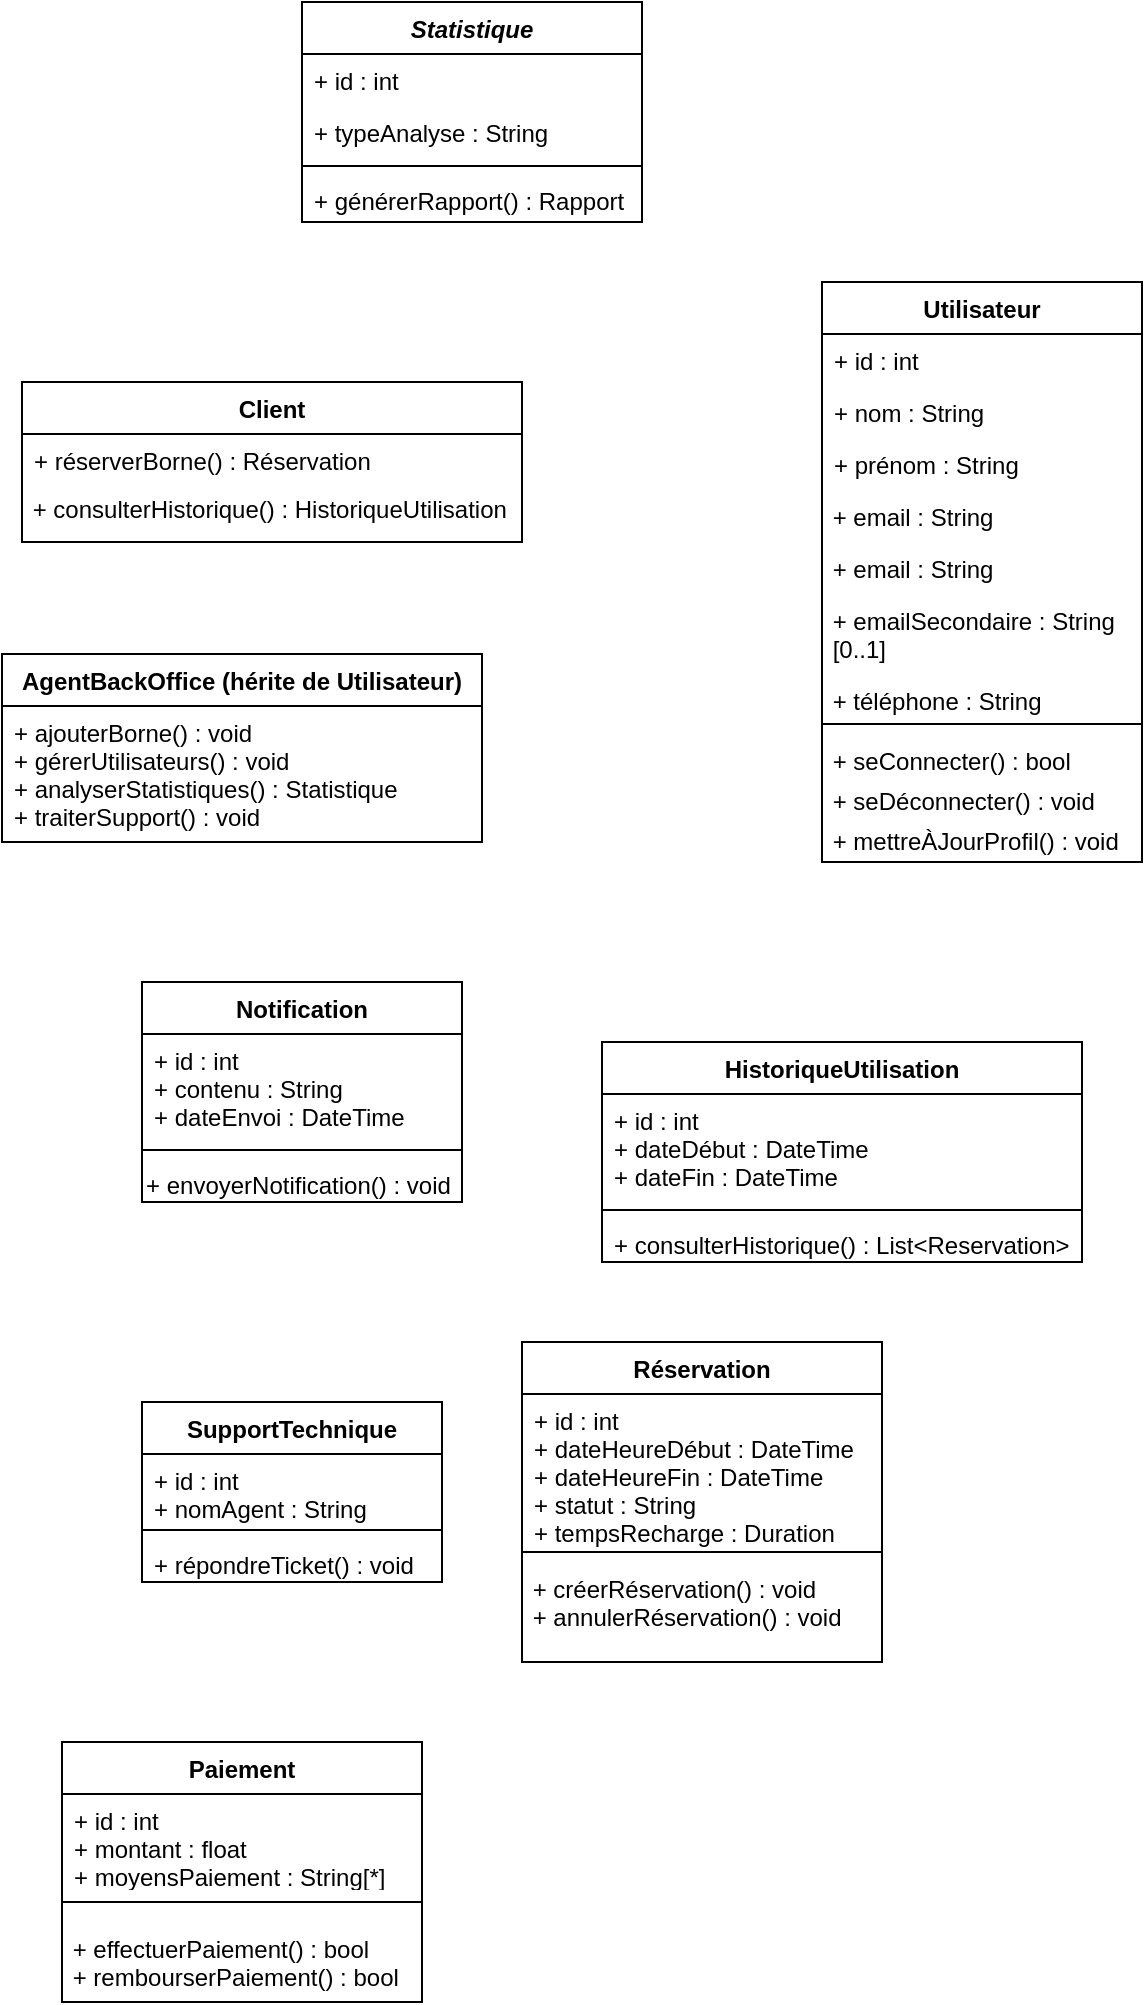 <mxfile version="27.0.2">
  <diagram id="C5RBs43oDa-KdzZeNtuy" name="Page-1">
    <mxGraphModel dx="1034" dy="570" grid="1" gridSize="10" guides="1" tooltips="1" connect="1" arrows="1" fold="1" page="1" pageScale="1" pageWidth="827" pageHeight="1169" math="0" shadow="0">
      <root>
        <mxCell id="WIyWlLk6GJQsqaUBKTNV-0" />
        <mxCell id="WIyWlLk6GJQsqaUBKTNV-1" parent="WIyWlLk6GJQsqaUBKTNV-0" />
        <mxCell id="zkfFHV4jXpPFQw0GAbJ--0" value="Statistique" style="swimlane;fontStyle=3;align=center;verticalAlign=top;childLayout=stackLayout;horizontal=1;startSize=26;horizontalStack=0;resizeParent=1;resizeLast=0;collapsible=1;marginBottom=0;rounded=0;shadow=0;strokeWidth=1;" parent="WIyWlLk6GJQsqaUBKTNV-1" vertex="1">
          <mxGeometry x="280" y="20" width="170" height="110" as="geometry">
            <mxRectangle x="230" y="140" width="160" height="26" as="alternateBounds" />
          </mxGeometry>
        </mxCell>
        <mxCell id="zkfFHV4jXpPFQw0GAbJ--1" value="+ id : int" style="text;align=left;verticalAlign=top;spacingLeft=4;spacingRight=4;overflow=hidden;rotatable=0;points=[[0,0.5],[1,0.5]];portConstraint=eastwest;" parent="zkfFHV4jXpPFQw0GAbJ--0" vertex="1">
          <mxGeometry y="26" width="170" height="26" as="geometry" />
        </mxCell>
        <mxCell id="zkfFHV4jXpPFQw0GAbJ--2" value="+ typeAnalyse : String" style="text;align=left;verticalAlign=top;spacingLeft=4;spacingRight=4;overflow=hidden;rotatable=0;points=[[0,0.5],[1,0.5]];portConstraint=eastwest;rounded=0;shadow=0;html=0;" parent="zkfFHV4jXpPFQw0GAbJ--0" vertex="1">
          <mxGeometry y="52" width="170" height="26" as="geometry" />
        </mxCell>
        <mxCell id="zkfFHV4jXpPFQw0GAbJ--4" value="" style="line;html=1;strokeWidth=1;align=left;verticalAlign=middle;spacingTop=-1;spacingLeft=3;spacingRight=3;rotatable=0;labelPosition=right;points=[];portConstraint=eastwest;" parent="zkfFHV4jXpPFQw0GAbJ--0" vertex="1">
          <mxGeometry y="78" width="170" height="8" as="geometry" />
        </mxCell>
        <mxCell id="zkfFHV4jXpPFQw0GAbJ--5" value="+ générerRapport() : Rapport" style="text;align=left;verticalAlign=top;spacingLeft=4;spacingRight=4;overflow=hidden;rotatable=0;points=[[0,0.5],[1,0.5]];portConstraint=eastwest;" parent="zkfFHV4jXpPFQw0GAbJ--0" vertex="1">
          <mxGeometry y="86" width="170" height="24" as="geometry" />
        </mxCell>
        <mxCell id="zkfFHV4jXpPFQw0GAbJ--6" value="HistoriqueUtilisation" style="swimlane;fontStyle=1;align=center;verticalAlign=top;childLayout=stackLayout;horizontal=1;startSize=26;horizontalStack=0;resizeParent=1;resizeLast=0;collapsible=1;marginBottom=0;rounded=0;shadow=0;strokeWidth=1;" parent="WIyWlLk6GJQsqaUBKTNV-1" vertex="1">
          <mxGeometry x="430" y="540" width="240" height="110" as="geometry">
            <mxRectangle x="130" y="380" width="160" height="26" as="alternateBounds" />
          </mxGeometry>
        </mxCell>
        <mxCell id="zkfFHV4jXpPFQw0GAbJ--7" value="+ id : int  &#xa;+ dateDébut : DateTime  &#xa;+ dateFin : DateTime" style="text;align=left;verticalAlign=top;spacingLeft=4;spacingRight=4;overflow=hidden;rotatable=0;points=[[0,0.5],[1,0.5]];portConstraint=eastwest;" parent="zkfFHV4jXpPFQw0GAbJ--6" vertex="1">
          <mxGeometry y="26" width="240" height="54" as="geometry" />
        </mxCell>
        <mxCell id="zkfFHV4jXpPFQw0GAbJ--9" value="" style="line;html=1;strokeWidth=1;align=left;verticalAlign=middle;spacingTop=-1;spacingLeft=3;spacingRight=3;rotatable=0;labelPosition=right;points=[];portConstraint=eastwest;" parent="zkfFHV4jXpPFQw0GAbJ--6" vertex="1">
          <mxGeometry y="80" width="240" height="8" as="geometry" />
        </mxCell>
        <mxCell id="zkfFHV4jXpPFQw0GAbJ--10" value="+ consulterHistorique() : List&lt;Reservation&gt;" style="text;align=left;verticalAlign=top;spacingLeft=4;spacingRight=4;overflow=hidden;rotatable=0;points=[[0,0.5],[1,0.5]];portConstraint=eastwest;fontStyle=0" parent="zkfFHV4jXpPFQw0GAbJ--6" vertex="1">
          <mxGeometry y="88" width="240" height="22" as="geometry" />
        </mxCell>
        <mxCell id="zkfFHV4jXpPFQw0GAbJ--13" value="Client" style="swimlane;fontStyle=1;align=center;verticalAlign=top;childLayout=stackLayout;horizontal=1;startSize=26;horizontalStack=0;resizeParent=1;resizeLast=0;collapsible=1;marginBottom=0;rounded=0;shadow=0;strokeWidth=1;" parent="WIyWlLk6GJQsqaUBKTNV-1" vertex="1">
          <mxGeometry x="140" y="210" width="250" height="80" as="geometry">
            <mxRectangle x="340" y="380" width="170" height="26" as="alternateBounds" />
          </mxGeometry>
        </mxCell>
        <mxCell id="zkfFHV4jXpPFQw0GAbJ--14" value="+ réserverBorne() : Réservation" style="text;align=left;verticalAlign=top;spacingLeft=4;spacingRight=4;overflow=hidden;rotatable=0;points=[[0,0.5],[1,0.5]];portConstraint=eastwest;" parent="zkfFHV4jXpPFQw0GAbJ--13" vertex="1">
          <mxGeometry y="26" width="250" height="24" as="geometry" />
        </mxCell>
        <mxCell id="ygfAIwe8BM8VVtaz-uKs-9" value=" + consulterHistorique() : HistoriqueUtilisation" style="text;whiteSpace=wrap;" parent="zkfFHV4jXpPFQw0GAbJ--13" vertex="1">
          <mxGeometry y="50" width="250" height="30" as="geometry" />
        </mxCell>
        <mxCell id="zkfFHV4jXpPFQw0GAbJ--17" value="Utilisateur" style="swimlane;fontStyle=1;align=center;verticalAlign=top;childLayout=stackLayout;horizontal=1;startSize=26;horizontalStack=0;resizeParent=1;resizeLast=0;collapsible=1;marginBottom=0;rounded=0;shadow=0;strokeWidth=1;" parent="WIyWlLk6GJQsqaUBKTNV-1" vertex="1">
          <mxGeometry x="540" y="160" width="160" height="290" as="geometry">
            <mxRectangle x="550" y="140" width="160" height="26" as="alternateBounds" />
          </mxGeometry>
        </mxCell>
        <mxCell id="zkfFHV4jXpPFQw0GAbJ--19" value="+ id : int" style="text;align=left;verticalAlign=top;spacingLeft=4;spacingRight=4;overflow=hidden;rotatable=0;points=[[0,0.5],[1,0.5]];portConstraint=eastwest;rounded=0;shadow=0;html=0;" parent="zkfFHV4jXpPFQw0GAbJ--17" vertex="1">
          <mxGeometry y="26" width="160" height="26" as="geometry" />
        </mxCell>
        <mxCell id="zkfFHV4jXpPFQw0GAbJ--20" value="+ nom : String" style="text;align=left;verticalAlign=top;spacingLeft=4;spacingRight=4;overflow=hidden;rotatable=0;points=[[0,0.5],[1,0.5]];portConstraint=eastwest;rounded=0;shadow=0;html=0;" parent="zkfFHV4jXpPFQw0GAbJ--17" vertex="1">
          <mxGeometry y="52" width="160" height="26" as="geometry" />
        </mxCell>
        <mxCell id="zkfFHV4jXpPFQw0GAbJ--21" value="+ prénom : String" style="text;align=left;verticalAlign=top;spacingLeft=4;spacingRight=4;overflow=hidden;rotatable=0;points=[[0,0.5],[1,0.5]];portConstraint=eastwest;rounded=0;shadow=0;html=0;" parent="zkfFHV4jXpPFQw0GAbJ--17" vertex="1">
          <mxGeometry y="78" width="160" height="26" as="geometry" />
        </mxCell>
        <mxCell id="ygfAIwe8BM8VVtaz-uKs-8" value=" + email : String" style="text;whiteSpace=wrap;" parent="zkfFHV4jXpPFQw0GAbJ--17" vertex="1">
          <mxGeometry y="104" width="160" height="26" as="geometry" />
        </mxCell>
        <mxCell id="ygfAIwe8BM8VVtaz-uKs-2" value=" + email : String" style="text;whiteSpace=wrap;" parent="zkfFHV4jXpPFQw0GAbJ--17" vertex="1">
          <mxGeometry y="130" width="160" height="26" as="geometry" />
        </mxCell>
        <mxCell id="ygfAIwe8BM8VVtaz-uKs-3" value=" + emailSecondaire : String     [0..1]" style="text;whiteSpace=wrap;" parent="zkfFHV4jXpPFQw0GAbJ--17" vertex="1">
          <mxGeometry y="156" width="160" height="40" as="geometry" />
        </mxCell>
        <mxCell id="ygfAIwe8BM8VVtaz-uKs-4" value=" + téléphone : String" style="text;whiteSpace=wrap;" parent="zkfFHV4jXpPFQw0GAbJ--17" vertex="1">
          <mxGeometry y="196" width="160" height="20" as="geometry" />
        </mxCell>
        <mxCell id="zkfFHV4jXpPFQw0GAbJ--23" value="" style="line;html=1;strokeWidth=1;align=left;verticalAlign=middle;spacingTop=-1;spacingLeft=3;spacingRight=3;rotatable=0;labelPosition=right;points=[];portConstraint=eastwest;" parent="zkfFHV4jXpPFQw0GAbJ--17" vertex="1">
          <mxGeometry y="216" width="160" height="10" as="geometry" />
        </mxCell>
        <mxCell id="ygfAIwe8BM8VVtaz-uKs-5" value=" + seConnecter() : bool" style="text;whiteSpace=wrap;" parent="zkfFHV4jXpPFQw0GAbJ--17" vertex="1">
          <mxGeometry y="226" width="160" height="20" as="geometry" />
        </mxCell>
        <mxCell id="ygfAIwe8BM8VVtaz-uKs-6" value=" + seDéconnecter() : void" style="text;whiteSpace=wrap;" parent="zkfFHV4jXpPFQw0GAbJ--17" vertex="1">
          <mxGeometry y="246" width="160" height="20" as="geometry" />
        </mxCell>
        <mxCell id="ygfAIwe8BM8VVtaz-uKs-7" value=" + mettreÀJourProfil() : void" style="text;whiteSpace=wrap;" parent="zkfFHV4jXpPFQw0GAbJ--17" vertex="1">
          <mxGeometry y="266" width="160" height="24" as="geometry" />
        </mxCell>
        <mxCell id="ygfAIwe8BM8VVtaz-uKs-10" value="AgentBackOffice (hérite de Utilisateur)" style="swimlane;fontStyle=1;align=center;verticalAlign=top;childLayout=stackLayout;horizontal=1;startSize=26;horizontalStack=0;resizeParent=1;resizeLast=0;collapsible=1;marginBottom=0;rounded=0;shadow=0;strokeWidth=1;" parent="WIyWlLk6GJQsqaUBKTNV-1" vertex="1">
          <mxGeometry x="130" y="346" width="240" height="94" as="geometry">
            <mxRectangle x="340" y="380" width="170" height="26" as="alternateBounds" />
          </mxGeometry>
        </mxCell>
        <mxCell id="ygfAIwe8BM8VVtaz-uKs-11" value="+ ajouterBorne() : void  &#xa;+ gérerUtilisateurs() : void  &#xa;+ analyserStatistiques() : Statistique  &#xa;+ traiterSupport() : void" style="text;align=left;verticalAlign=top;spacingLeft=4;spacingRight=4;overflow=hidden;rotatable=0;points=[[0,0.5],[1,0.5]];portConstraint=eastwest;" parent="ygfAIwe8BM8VVtaz-uKs-10" vertex="1">
          <mxGeometry y="26" width="240" height="64" as="geometry" />
        </mxCell>
        <mxCell id="ygfAIwe8BM8VVtaz-uKs-13" value="Notification" style="swimlane;fontStyle=1;align=center;verticalAlign=top;childLayout=stackLayout;horizontal=1;startSize=26;horizontalStack=0;resizeParent=1;resizeLast=0;collapsible=1;marginBottom=0;rounded=0;shadow=0;strokeWidth=1;" parent="WIyWlLk6GJQsqaUBKTNV-1" vertex="1">
          <mxGeometry x="200" y="510" width="160" height="110" as="geometry">
            <mxRectangle x="130" y="380" width="160" height="26" as="alternateBounds" />
          </mxGeometry>
        </mxCell>
        <mxCell id="ygfAIwe8BM8VVtaz-uKs-14" value="+ id : int  &#xa;+ contenu : String  &#xa;+ dateEnvoi : DateTime" style="text;align=left;verticalAlign=top;spacingLeft=4;spacingRight=4;overflow=hidden;rotatable=0;points=[[0,0.5],[1,0.5]];portConstraint=eastwest;" parent="ygfAIwe8BM8VVtaz-uKs-13" vertex="1">
          <mxGeometry y="26" width="160" height="54" as="geometry" />
        </mxCell>
        <mxCell id="ygfAIwe8BM8VVtaz-uKs-16" value="" style="line;html=1;strokeWidth=1;align=left;verticalAlign=middle;spacingTop=-1;spacingLeft=3;spacingRight=3;rotatable=0;labelPosition=right;points=[];portConstraint=eastwest;" parent="ygfAIwe8BM8VVtaz-uKs-13" vertex="1">
          <mxGeometry y="80" width="160" height="8" as="geometry" />
        </mxCell>
        <mxCell id="ygfAIwe8BM8VVtaz-uKs-18" value="+ envoyerNotification() : void" style="text;whiteSpace=wrap;" parent="ygfAIwe8BM8VVtaz-uKs-13" vertex="1">
          <mxGeometry y="88" width="160" height="22" as="geometry" />
        </mxCell>
        <mxCell id="ygfAIwe8BM8VVtaz-uKs-21" value="SupportTechnique" style="swimlane;fontStyle=1;align=center;verticalAlign=top;childLayout=stackLayout;horizontal=1;startSize=26;horizontalStack=0;resizeParent=1;resizeLast=0;collapsible=1;marginBottom=0;rounded=0;shadow=0;strokeWidth=1;" parent="WIyWlLk6GJQsqaUBKTNV-1" vertex="1">
          <mxGeometry x="200" y="720" width="150" height="90" as="geometry">
            <mxRectangle x="130" y="380" width="160" height="26" as="alternateBounds" />
          </mxGeometry>
        </mxCell>
        <mxCell id="ygfAIwe8BM8VVtaz-uKs-22" value="+ id : int  &#xa;+ nomAgent : String" style="text;align=left;verticalAlign=top;spacingLeft=4;spacingRight=4;overflow=hidden;rotatable=0;points=[[0,0.5],[1,0.5]];portConstraint=eastwest;" parent="ygfAIwe8BM8VVtaz-uKs-21" vertex="1">
          <mxGeometry y="26" width="150" height="34" as="geometry" />
        </mxCell>
        <mxCell id="ygfAIwe8BM8VVtaz-uKs-23" value="" style="line;html=1;strokeWidth=1;align=left;verticalAlign=middle;spacingTop=-1;spacingLeft=3;spacingRight=3;rotatable=0;labelPosition=right;points=[];portConstraint=eastwest;" parent="ygfAIwe8BM8VVtaz-uKs-21" vertex="1">
          <mxGeometry y="60" width="150" height="8" as="geometry" />
        </mxCell>
        <mxCell id="ygfAIwe8BM8VVtaz-uKs-24" value="+ répondreTicket() : void" style="text;align=left;verticalAlign=top;spacingLeft=4;spacingRight=4;overflow=hidden;rotatable=0;points=[[0,0.5],[1,0.5]];portConstraint=eastwest;fontStyle=0" parent="ygfAIwe8BM8VVtaz-uKs-21" vertex="1">
          <mxGeometry y="68" width="150" height="22" as="geometry" />
        </mxCell>
        <mxCell id="ygfAIwe8BM8VVtaz-uKs-25" value="Réservation" style="swimlane;fontStyle=1;align=center;verticalAlign=top;childLayout=stackLayout;horizontal=1;startSize=26;horizontalStack=0;resizeParent=1;resizeLast=0;collapsible=1;marginBottom=0;rounded=0;shadow=0;strokeWidth=1;" parent="WIyWlLk6GJQsqaUBKTNV-1" vertex="1">
          <mxGeometry x="390" y="690" width="180" height="160" as="geometry">
            <mxRectangle x="550" y="140" width="160" height="26" as="alternateBounds" />
          </mxGeometry>
        </mxCell>
        <mxCell id="ygfAIwe8BM8VVtaz-uKs-26" value="+ id : int  &#xa;+ dateHeureDébut : DateTime  &#xa;+ dateHeureFin : DateTime  &#xa;+ statut : String&#xa;+ tempsRecharge : Duration " style="text;align=left;verticalAlign=top;spacingLeft=4;spacingRight=4;overflow=hidden;rotatable=0;points=[[0,0.5],[1,0.5]];portConstraint=eastwest;rounded=0;shadow=0;html=0;" parent="ygfAIwe8BM8VVtaz-uKs-25" vertex="1">
          <mxGeometry y="26" width="180" height="74" as="geometry" />
        </mxCell>
        <mxCell id="ygfAIwe8BM8VVtaz-uKs-33" value="" style="line;html=1;strokeWidth=1;align=left;verticalAlign=middle;spacingTop=-1;spacingLeft=3;spacingRight=3;rotatable=0;labelPosition=right;points=[];portConstraint=eastwest;" parent="ygfAIwe8BM8VVtaz-uKs-25" vertex="1">
          <mxGeometry y="100" width="180" height="10" as="geometry" />
        </mxCell>
        <mxCell id="ygfAIwe8BM8VVtaz-uKs-34" value=" + créerRéservation() : void  &#xa; + annulerRéservation() : void" style="text;whiteSpace=wrap;" parent="ygfAIwe8BM8VVtaz-uKs-25" vertex="1">
          <mxGeometry y="110" width="180" height="30" as="geometry" />
        </mxCell>
        <mxCell id="pszL1juUFt1aqphnrw6p-0" value="Paiement" style="swimlane;fontStyle=1;align=center;verticalAlign=top;childLayout=stackLayout;horizontal=1;startSize=26;horizontalStack=0;resizeParent=1;resizeLast=0;collapsible=1;marginBottom=0;rounded=0;shadow=0;strokeWidth=1;" vertex="1" parent="WIyWlLk6GJQsqaUBKTNV-1">
          <mxGeometry x="160" y="890" width="180" height="130" as="geometry">
            <mxRectangle x="130" y="380" width="160" height="26" as="alternateBounds" />
          </mxGeometry>
        </mxCell>
        <mxCell id="pszL1juUFt1aqphnrw6p-1" value="+ id : int  &#xa;+ montant : float  &#xa;+ moyensPaiement : String[*]" style="text;align=left;verticalAlign=top;spacingLeft=4;spacingRight=4;overflow=hidden;rotatable=0;points=[[0,0.5],[1,0.5]];portConstraint=eastwest;" vertex="1" parent="pszL1juUFt1aqphnrw6p-0">
          <mxGeometry y="26" width="180" height="44" as="geometry" />
        </mxCell>
        <mxCell id="pszL1juUFt1aqphnrw6p-2" value="" style="line;html=1;strokeWidth=1;align=left;verticalAlign=middle;spacingTop=-1;spacingLeft=3;spacingRight=3;rotatable=0;labelPosition=right;points=[];portConstraint=eastwest;" vertex="1" parent="pszL1juUFt1aqphnrw6p-0">
          <mxGeometry y="70" width="180" height="20" as="geometry" />
        </mxCell>
        <mxCell id="pszL1juUFt1aqphnrw6p-5" value=" + effectuerPaiement() : bool  &#xa; + rembourserPaiement() : bool" style="text;whiteSpace=wrap;" vertex="1" parent="pszL1juUFt1aqphnrw6p-0">
          <mxGeometry y="90" width="180" height="30" as="geometry" />
        </mxCell>
      </root>
    </mxGraphModel>
  </diagram>
</mxfile>
